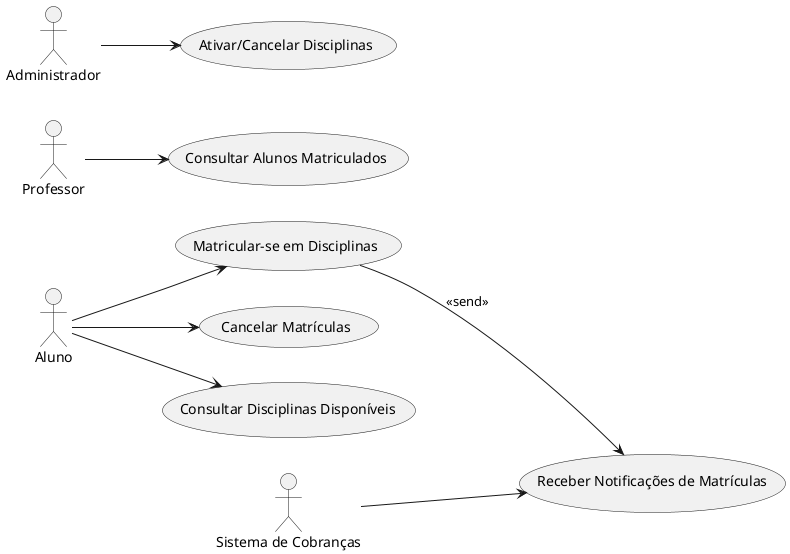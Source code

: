 @startuml SistemaDeMatriculas
left to right direction

actor Aluno
actor Professor
actor Administrador
actor "Sistema de Cobranças" as SistemaCobrancas

usecase "Matricular-se em Disciplinas" as UC1
usecase "Cancelar Matrículas" as UC2
usecase "Consultar Disciplinas Disponíveis" as UC3
usecase "Consultar Alunos Matriculados" as UC4
usecase "Ativar/Cancelar Disciplinas" as UC5
usecase "Receber Notificações de Matrículas" as UC6

Aluno --> UC1
Aluno --> UC2
Aluno --> UC3

Professor --> UC4

Administrador --> UC5

SistemaCobrancas --> UC6

UC1 --> UC6 : <<send>>
@enduml